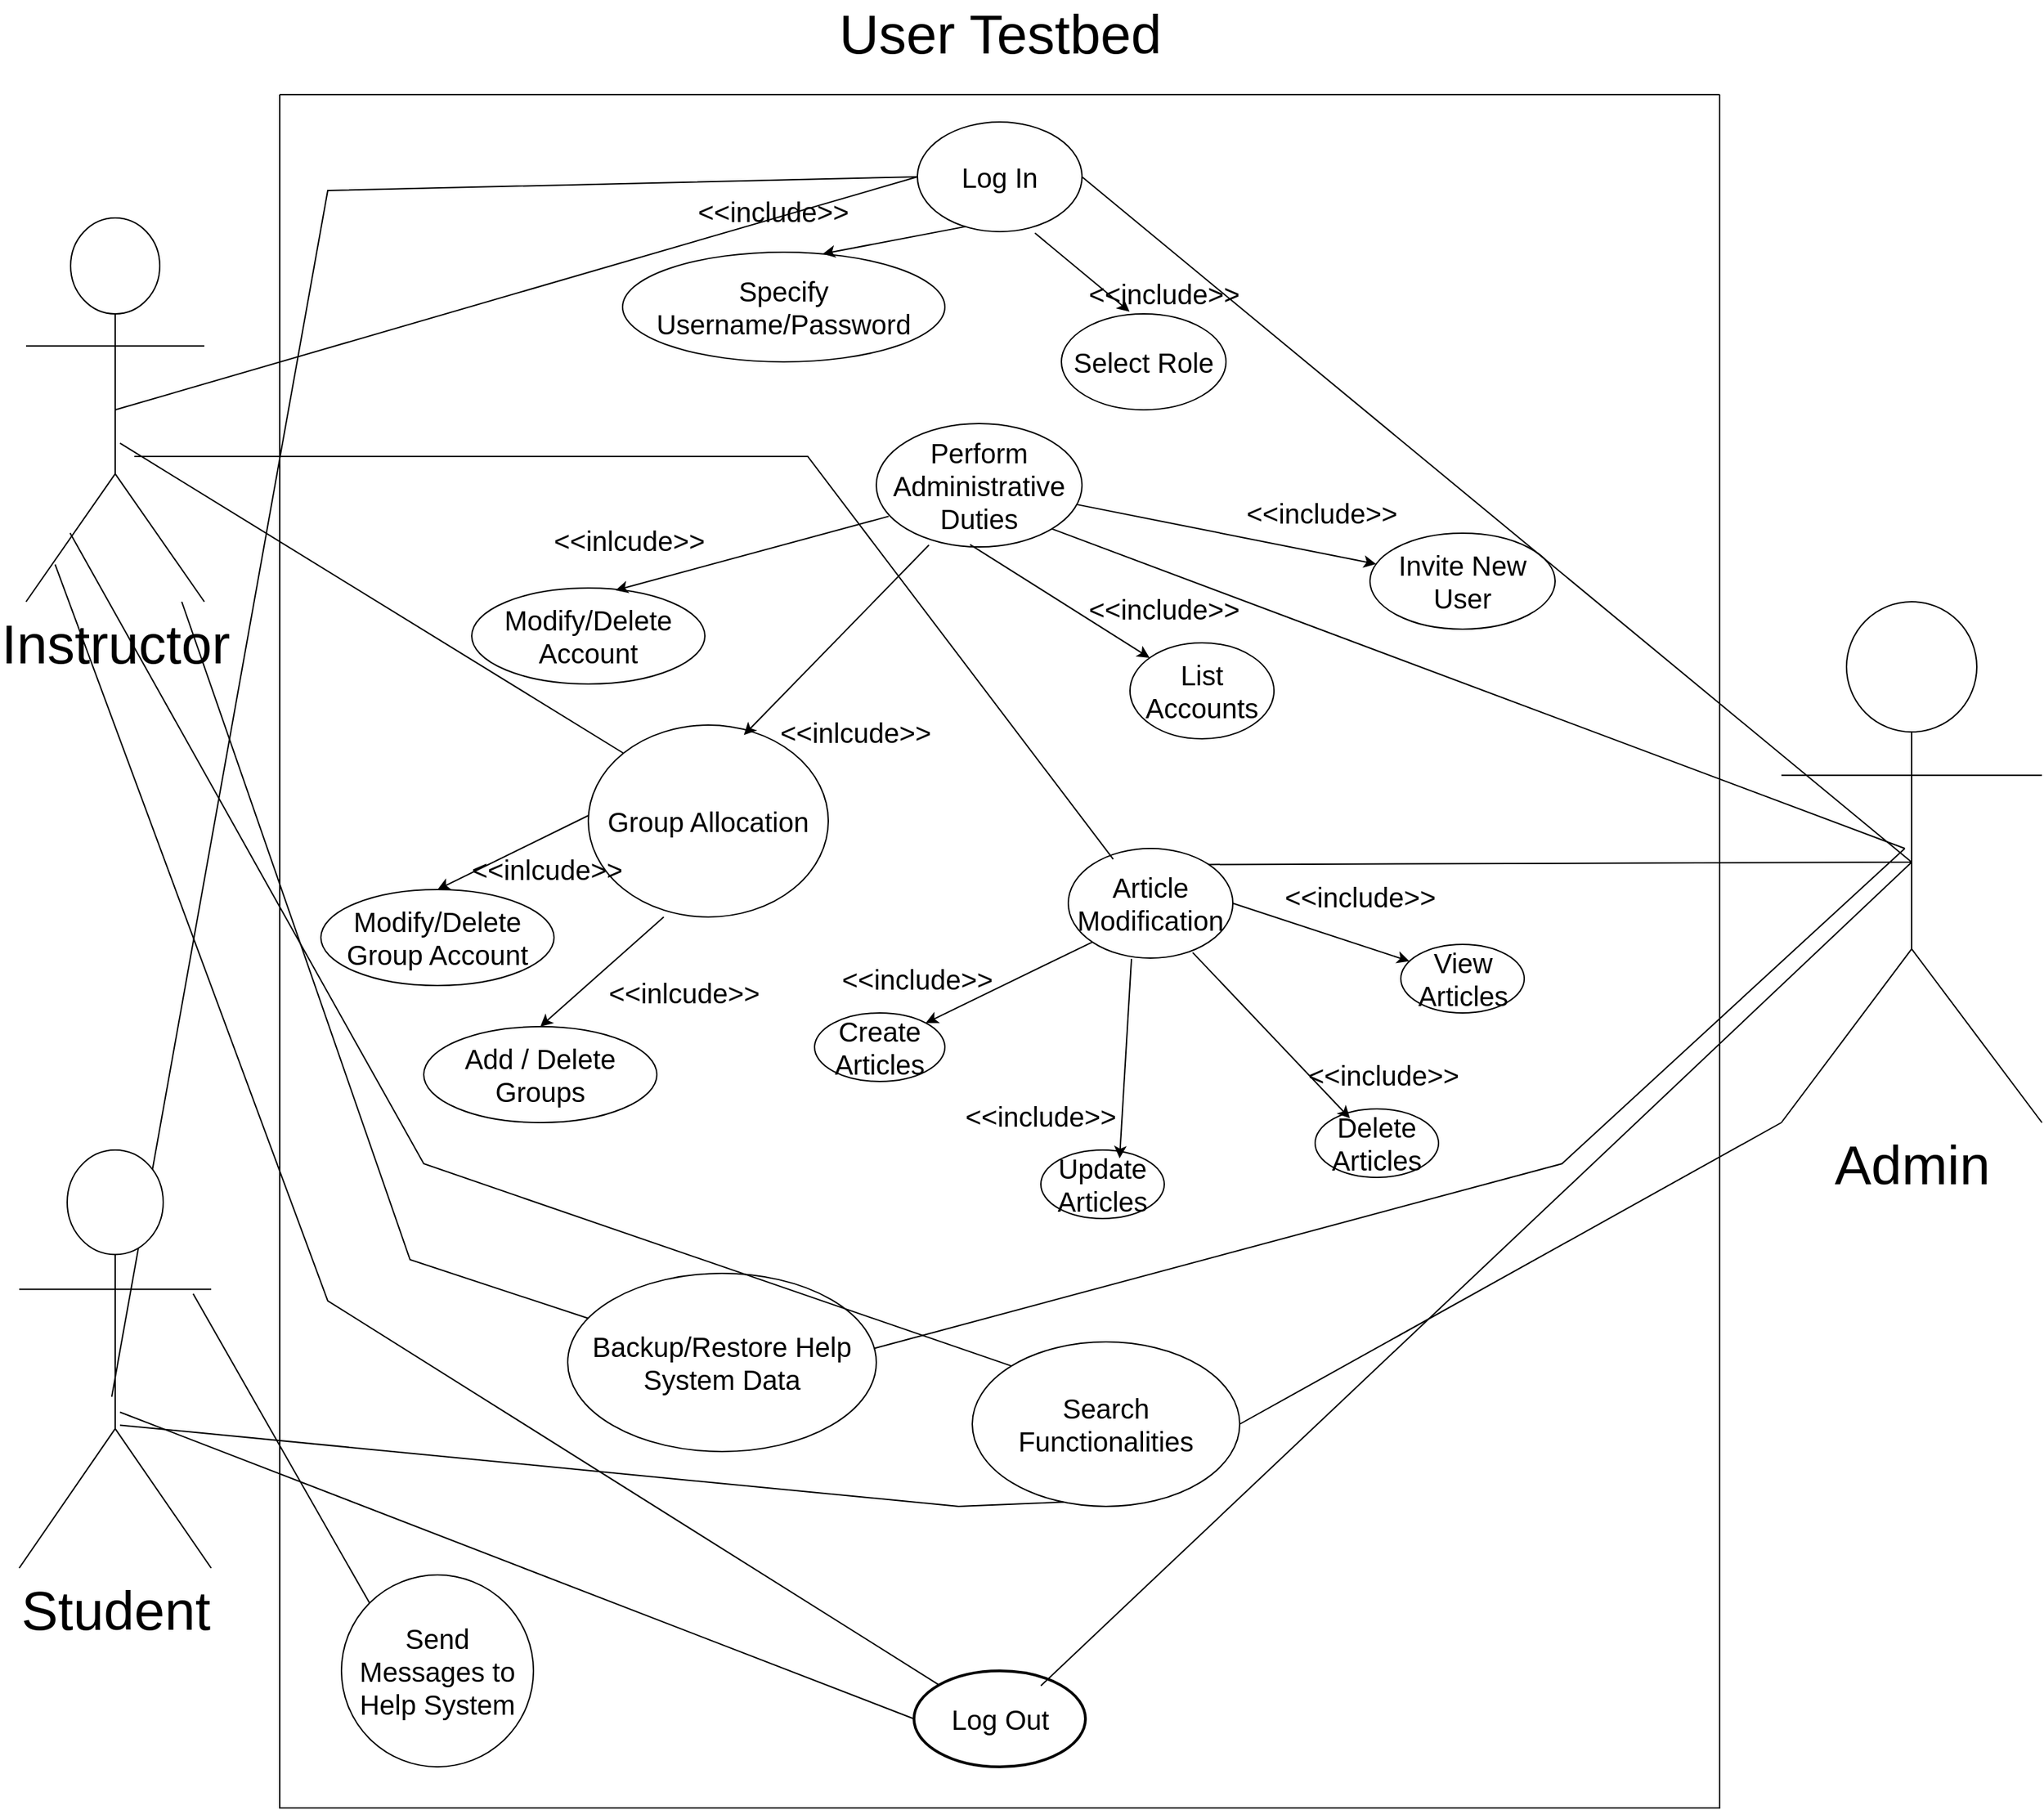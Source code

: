 <mxfile version="24.8.6">
  <diagram name="Page-1" id="LruVm3f_gUJ0hTBGyI3_">
    <mxGraphModel dx="2442" dy="1530" grid="1" gridSize="10" guides="1" tooltips="1" connect="1" arrows="1" fold="1" page="1" pageScale="1" pageWidth="850" pageHeight="1100" math="0" shadow="0">
      <root>
        <mxCell id="0" />
        <mxCell id="1" parent="0" />
        <mxCell id="wDu6coxrCI0hIiS3W681-1" value="" style="swimlane;startSize=0;" parent="1" vertex="1">
          <mxGeometry x="225" y="100" width="1050" height="1250" as="geometry" />
        </mxCell>
        <mxCell id="wDu6coxrCI0hIiS3W681-2" value="Log Out" style="strokeWidth=2;html=1;shape=mxgraph.flowchart.start_1;whiteSpace=wrap;fontSize=20;" parent="wDu6coxrCI0hIiS3W681-1" vertex="1">
          <mxGeometry x="462.5" y="1150" width="125" height="70" as="geometry" />
        </mxCell>
        <mxCell id="wDu6coxrCI0hIiS3W681-3" value="Log In" style="ellipse;whiteSpace=wrap;html=1;fontSize=20;" parent="wDu6coxrCI0hIiS3W681-1" vertex="1">
          <mxGeometry x="465" y="20" width="120" height="80" as="geometry" />
        </mxCell>
        <mxCell id="wDu6coxrCI0hIiS3W681-4" value="" style="endArrow=classic;html=1;rounded=0;exitX=0.714;exitY=1.013;exitDx=0;exitDy=0;entryX=0.414;entryY=-0.024;entryDx=0;entryDy=0;entryPerimeter=0;exitPerimeter=0;fontSize=20;" parent="wDu6coxrCI0hIiS3W681-1" source="wDu6coxrCI0hIiS3W681-3" target="wDu6coxrCI0hIiS3W681-7" edge="1">
          <mxGeometry width="50" height="50" relative="1" as="geometry">
            <mxPoint x="350" y="90" as="sourcePoint" />
            <mxPoint x="330" y="150" as="targetPoint" />
          </mxGeometry>
        </mxCell>
        <mxCell id="wDu6coxrCI0hIiS3W681-5" value="&amp;lt;&amp;lt;include&amp;gt;&amp;gt;" style="text;html=1;align=center;verticalAlign=middle;whiteSpace=wrap;rounded=0;fontSize=20;" parent="wDu6coxrCI0hIiS3W681-1" vertex="1">
          <mxGeometry x="615" y="130" width="60" height="30" as="geometry" />
        </mxCell>
        <mxCell id="wDu6coxrCI0hIiS3W681-6" value="Specify Username/Password" style="ellipse;whiteSpace=wrap;html=1;fontSize=20;" parent="wDu6coxrCI0hIiS3W681-1" vertex="1">
          <mxGeometry x="250" y="115" width="235" height="80" as="geometry" />
        </mxCell>
        <mxCell id="wDu6coxrCI0hIiS3W681-7" value="Select Role" style="ellipse;whiteSpace=wrap;html=1;fontSize=20;" parent="wDu6coxrCI0hIiS3W681-1" vertex="1">
          <mxGeometry x="570" y="160" width="120" height="70" as="geometry" />
        </mxCell>
        <mxCell id="wDu6coxrCI0hIiS3W681-8" value="" style="endArrow=classic;html=1;rounded=0;exitX=0.292;exitY=0.954;exitDx=0;exitDy=0;entryX=0.621;entryY=0.015;entryDx=0;entryDy=0;exitPerimeter=0;entryPerimeter=0;fontSize=20;" parent="wDu6coxrCI0hIiS3W681-1" source="wDu6coxrCI0hIiS3W681-3" target="wDu6coxrCI0hIiS3W681-6" edge="1">
          <mxGeometry width="50" height="50" relative="1" as="geometry">
            <mxPoint x="70" y="170" as="sourcePoint" />
            <mxPoint x="120" y="120" as="targetPoint" />
          </mxGeometry>
        </mxCell>
        <mxCell id="wDu6coxrCI0hIiS3W681-9" value="&amp;lt;&amp;lt;include&amp;gt;&amp;gt;" style="text;html=1;align=center;verticalAlign=middle;whiteSpace=wrap;rounded=0;fontSize=20;" parent="wDu6coxrCI0hIiS3W681-1" vertex="1">
          <mxGeometry x="330" y="70" width="60" height="30" as="geometry" />
        </mxCell>
        <mxCell id="wDu6coxrCI0hIiS3W681-10" value="Perform Administrative Duties" style="ellipse;whiteSpace=wrap;html=1;fontSize=20;" parent="wDu6coxrCI0hIiS3W681-1" vertex="1">
          <mxGeometry x="435" y="240" width="150" height="90" as="geometry" />
        </mxCell>
        <mxCell id="wDu6coxrCI0hIiS3W681-11" value="Modify/Delete Account" style="ellipse;whiteSpace=wrap;html=1;fontSize=20;" parent="wDu6coxrCI0hIiS3W681-1" vertex="1">
          <mxGeometry x="140" y="360" width="170" height="70" as="geometry" />
        </mxCell>
        <mxCell id="wDu6coxrCI0hIiS3W681-12" value="List Accounts" style="ellipse;whiteSpace=wrap;html=1;fontSize=20;" parent="wDu6coxrCI0hIiS3W681-1" vertex="1">
          <mxGeometry x="620" y="400" width="105" height="70" as="geometry" />
        </mxCell>
        <mxCell id="wDu6coxrCI0hIiS3W681-13" value="Invite New User" style="ellipse;whiteSpace=wrap;html=1;fontSize=20;" parent="wDu6coxrCI0hIiS3W681-1" vertex="1">
          <mxGeometry x="795" y="320" width="135" height="70" as="geometry" />
        </mxCell>
        <mxCell id="wDu6coxrCI0hIiS3W681-14" value="" style="endArrow=classic;html=1;rounded=0;exitX=0.06;exitY=0.752;exitDx=0;exitDy=0;exitPerimeter=0;entryX=0.617;entryY=0.024;entryDx=0;entryDy=0;entryPerimeter=0;fontSize=20;" parent="wDu6coxrCI0hIiS3W681-1" source="wDu6coxrCI0hIiS3W681-10" target="wDu6coxrCI0hIiS3W681-11" edge="1">
          <mxGeometry width="50" height="50" relative="1" as="geometry">
            <mxPoint x="260" y="340" as="sourcePoint" />
            <mxPoint x="310" y="290" as="targetPoint" />
          </mxGeometry>
        </mxCell>
        <mxCell id="wDu6coxrCI0hIiS3W681-15" value="" style="endArrow=classic;html=1;rounded=0;exitX=0.456;exitY=0.981;exitDx=0;exitDy=0;exitPerimeter=0;fontSize=20;" parent="wDu6coxrCI0hIiS3W681-1" source="wDu6coxrCI0hIiS3W681-10" target="wDu6coxrCI0hIiS3W681-12" edge="1">
          <mxGeometry width="50" height="50" relative="1" as="geometry">
            <mxPoint x="130" y="420" as="sourcePoint" />
            <mxPoint x="180" y="370" as="targetPoint" />
          </mxGeometry>
        </mxCell>
        <mxCell id="wDu6coxrCI0hIiS3W681-16" value="" style="endArrow=classic;html=1;rounded=0;fontSize=20;" parent="wDu6coxrCI0hIiS3W681-1" source="wDu6coxrCI0hIiS3W681-10" target="wDu6coxrCI0hIiS3W681-13" edge="1">
          <mxGeometry width="50" height="50" relative="1" as="geometry">
            <mxPoint x="120" y="390" as="sourcePoint" />
            <mxPoint x="170" y="340" as="targetPoint" />
          </mxGeometry>
        </mxCell>
        <mxCell id="wDu6coxrCI0hIiS3W681-17" value="&amp;lt;&amp;lt;inlcude&amp;gt;&amp;gt;" style="text;html=1;align=center;verticalAlign=middle;whiteSpace=wrap;rounded=0;fontSize=20;" parent="wDu6coxrCI0hIiS3W681-1" vertex="1">
          <mxGeometry x="225" y="310" width="60" height="30" as="geometry" />
        </mxCell>
        <mxCell id="wDu6coxrCI0hIiS3W681-18" value="&amp;lt;&amp;lt;include&amp;gt;&amp;gt;" style="text;html=1;align=center;verticalAlign=middle;whiteSpace=wrap;rounded=0;fontSize=20;" parent="wDu6coxrCI0hIiS3W681-1" vertex="1">
          <mxGeometry x="730" y="290" width="60" height="30" as="geometry" />
        </mxCell>
        <mxCell id="wDu6coxrCI0hIiS3W681-33" value="&amp;lt;&amp;lt;include&amp;gt;&amp;gt;" style="text;html=1;align=center;verticalAlign=middle;whiteSpace=wrap;rounded=0;fontSize=20;" parent="wDu6coxrCI0hIiS3W681-1" vertex="1">
          <mxGeometry x="615" y="360" width="60" height="30" as="geometry" />
        </mxCell>
        <mxCell id="aeuv3wMsK-wRUXpCHh5g-1" value="Article Modification" style="ellipse;whiteSpace=wrap;html=1;fontSize=20;" parent="wDu6coxrCI0hIiS3W681-1" vertex="1">
          <mxGeometry x="575" y="550" width="120" height="80" as="geometry" />
        </mxCell>
        <mxCell id="aeuv3wMsK-wRUXpCHh5g-4" value="Create Articles" style="ellipse;whiteSpace=wrap;html=1;fontSize=20;" parent="wDu6coxrCI0hIiS3W681-1" vertex="1">
          <mxGeometry x="390" y="670" width="95" height="50" as="geometry" />
        </mxCell>
        <mxCell id="aeuv3wMsK-wRUXpCHh5g-5" value="Delete Articles" style="ellipse;whiteSpace=wrap;html=1;fontSize=20;" parent="wDu6coxrCI0hIiS3W681-1" vertex="1">
          <mxGeometry x="755" y="740" width="90" height="50" as="geometry" />
        </mxCell>
        <mxCell id="aeuv3wMsK-wRUXpCHh5g-6" value="Update Articles" style="ellipse;whiteSpace=wrap;html=1;fontSize=20;" parent="wDu6coxrCI0hIiS3W681-1" vertex="1">
          <mxGeometry x="555" y="770" width="90" height="50" as="geometry" />
        </mxCell>
        <mxCell id="aeuv3wMsK-wRUXpCHh5g-7" value="View Articles" style="ellipse;whiteSpace=wrap;html=1;fontSize=20;" parent="wDu6coxrCI0hIiS3W681-1" vertex="1">
          <mxGeometry x="817.5" y="620" width="90" height="50" as="geometry" />
        </mxCell>
        <mxCell id="aeuv3wMsK-wRUXpCHh5g-11" value="" style="endArrow=classic;html=1;rounded=0;exitX=0;exitY=1;exitDx=0;exitDy=0;entryX=1;entryY=0;entryDx=0;entryDy=0;fontSize=20;" parent="wDu6coxrCI0hIiS3W681-1" source="aeuv3wMsK-wRUXpCHh5g-1" target="aeuv3wMsK-wRUXpCHh5g-4" edge="1">
          <mxGeometry width="50" height="50" relative="1" as="geometry">
            <mxPoint x="467" y="720" as="sourcePoint" />
            <mxPoint x="489" y="748" as="targetPoint" />
            <Array as="points" />
          </mxGeometry>
        </mxCell>
        <mxCell id="aeuv3wMsK-wRUXpCHh5g-12" value="" style="endArrow=classic;html=1;rounded=0;entryX=0.638;entryY=0.122;entryDx=0;entryDy=0;entryPerimeter=0;exitX=0.384;exitY=1.007;exitDx=0;exitDy=0;exitPerimeter=0;fontSize=20;" parent="wDu6coxrCI0hIiS3W681-1" source="aeuv3wMsK-wRUXpCHh5g-1" target="aeuv3wMsK-wRUXpCHh5g-6" edge="1">
          <mxGeometry width="50" height="50" relative="1" as="geometry">
            <mxPoint x="600" y="628" as="sourcePoint" />
            <mxPoint x="571" y="637" as="targetPoint" />
            <Array as="points" />
          </mxGeometry>
        </mxCell>
        <mxCell id="aeuv3wMsK-wRUXpCHh5g-13" value="" style="endArrow=classic;html=1;rounded=0;entryX=0.282;entryY=0.137;entryDx=0;entryDy=0;entryPerimeter=0;exitX=0.756;exitY=0.949;exitDx=0;exitDy=0;exitPerimeter=0;fontSize=20;" parent="wDu6coxrCI0hIiS3W681-1" source="aeuv3wMsK-wRUXpCHh5g-1" target="aeuv3wMsK-wRUXpCHh5g-5" edge="1">
          <mxGeometry width="50" height="50" relative="1" as="geometry">
            <mxPoint x="631" y="641" as="sourcePoint" />
            <mxPoint x="622" y="686" as="targetPoint" />
            <Array as="points" />
          </mxGeometry>
        </mxCell>
        <mxCell id="aeuv3wMsK-wRUXpCHh5g-14" value="" style="endArrow=classic;html=1;rounded=0;exitX=1;exitY=0.5;exitDx=0;exitDy=0;fontSize=20;" parent="wDu6coxrCI0hIiS3W681-1" source="aeuv3wMsK-wRUXpCHh5g-1" target="aeuv3wMsK-wRUXpCHh5g-7" edge="1">
          <mxGeometry width="50" height="50" relative="1" as="geometry">
            <mxPoint x="641" y="651" as="sourcePoint" />
            <mxPoint x="632" y="696" as="targetPoint" />
            <Array as="points" />
          </mxGeometry>
        </mxCell>
        <mxCell id="aeuv3wMsK-wRUXpCHh5g-15" value="&amp;lt;&amp;lt;include&amp;gt;&amp;gt;" style="text;html=1;align=center;verticalAlign=middle;whiteSpace=wrap;rounded=0;fontSize=20;" parent="wDu6coxrCI0hIiS3W681-1" vertex="1">
          <mxGeometry x="435" y="630" width="60" height="30" as="geometry" />
        </mxCell>
        <mxCell id="aeuv3wMsK-wRUXpCHh5g-16" value="&amp;lt;&amp;lt;include&amp;gt;&amp;gt;" style="text;html=1;align=center;verticalAlign=middle;whiteSpace=wrap;rounded=0;fontSize=20;" parent="wDu6coxrCI0hIiS3W681-1" vertex="1">
          <mxGeometry x="757.5" y="570" width="60" height="30" as="geometry" />
        </mxCell>
        <mxCell id="aeuv3wMsK-wRUXpCHh5g-17" value="&amp;lt;&amp;lt;include&amp;gt;&amp;gt;" style="text;html=1;align=center;verticalAlign=middle;whiteSpace=wrap;rounded=0;fontSize=20;" parent="wDu6coxrCI0hIiS3W681-1" vertex="1">
          <mxGeometry x="525" y="730" width="60" height="30" as="geometry" />
        </mxCell>
        <mxCell id="aeuv3wMsK-wRUXpCHh5g-20" value="&amp;lt;&amp;lt;include&amp;gt;&amp;gt;" style="text;html=1;align=center;verticalAlign=middle;whiteSpace=wrap;rounded=0;fontSize=20;" parent="wDu6coxrCI0hIiS3W681-1" vertex="1">
          <mxGeometry x="775" y="700" width="60" height="30" as="geometry" />
        </mxCell>
        <mxCell id="aeuv3wMsK-wRUXpCHh5g-22" value="Backup/Restore Help System Data" style="ellipse;whiteSpace=wrap;html=1;fontSize=20;" parent="wDu6coxrCI0hIiS3W681-1" vertex="1">
          <mxGeometry x="210" y="860" width="225" height="130" as="geometry" />
        </mxCell>
        <mxCell id="vYIK5bFlLDHWNMEJaTYZ-3" value="Group Allocation" style="ellipse;whiteSpace=wrap;html=1;fontSize=20;" parent="wDu6coxrCI0hIiS3W681-1" vertex="1">
          <mxGeometry x="225" y="460" width="175" height="140" as="geometry" />
        </mxCell>
        <mxCell id="vYIK5bFlLDHWNMEJaTYZ-6" value="&amp;lt;&amp;lt;inlcude&amp;gt;&amp;gt;" style="text;html=1;align=center;verticalAlign=middle;whiteSpace=wrap;rounded=0;fontSize=20;" parent="wDu6coxrCI0hIiS3W681-1" vertex="1">
          <mxGeometry x="390" y="450" width="60" height="30" as="geometry" />
        </mxCell>
        <mxCell id="vYIK5bFlLDHWNMEJaTYZ-7" value="" style="endArrow=classic;html=1;rounded=0;exitX=0.256;exitY=0.985;exitDx=0;exitDy=0;exitPerimeter=0;entryX=0.648;entryY=0.052;entryDx=0;entryDy=0;entryPerimeter=0;fontSize=20;" parent="wDu6coxrCI0hIiS3W681-1" source="wDu6coxrCI0hIiS3W681-10" target="vYIK5bFlLDHWNMEJaTYZ-3" edge="1">
          <mxGeometry width="50" height="50" relative="1" as="geometry">
            <mxPoint x="509" y="376" as="sourcePoint" />
            <mxPoint x="310" y="430" as="targetPoint" />
            <Array as="points">
              <mxPoint x="365" y="440" />
            </Array>
          </mxGeometry>
        </mxCell>
        <mxCell id="vYIK5bFlLDHWNMEJaTYZ-10" value="Modify/Delete Group Account" style="ellipse;whiteSpace=wrap;html=1;fontSize=20;direction=west;" parent="wDu6coxrCI0hIiS3W681-1" vertex="1">
          <mxGeometry x="30" y="580" width="170" height="70" as="geometry" />
        </mxCell>
        <mxCell id="vYIK5bFlLDHWNMEJaTYZ-14" value="Add / Delete Groups" style="ellipse;whiteSpace=wrap;html=1;fontSize=20;" parent="wDu6coxrCI0hIiS3W681-1" vertex="1">
          <mxGeometry x="105" y="680" width="170" height="70" as="geometry" />
        </mxCell>
        <mxCell id="vYIK5bFlLDHWNMEJaTYZ-15" value="" style="endArrow=classic;html=1;rounded=0;exitX=0.06;exitY=0.752;exitDx=0;exitDy=0;exitPerimeter=0;entryX=0.5;entryY=1;entryDx=0;entryDy=0;fontSize=20;" parent="wDu6coxrCI0hIiS3W681-1" target="vYIK5bFlLDHWNMEJaTYZ-10" edge="1">
          <mxGeometry width="50" height="50" relative="1" as="geometry">
            <mxPoint x="225" y="526" as="sourcePoint" />
            <mxPoint x="26" y="580" as="targetPoint" />
          </mxGeometry>
        </mxCell>
        <mxCell id="vYIK5bFlLDHWNMEJaTYZ-16" value="" style="endArrow=classic;html=1;rounded=0;exitX=0.06;exitY=0.752;exitDx=0;exitDy=0;exitPerimeter=0;entryX=0.5;entryY=0;entryDx=0;entryDy=0;fontSize=20;" parent="wDu6coxrCI0hIiS3W681-1" target="vYIK5bFlLDHWNMEJaTYZ-14" edge="1">
          <mxGeometry width="50" height="50" relative="1" as="geometry">
            <mxPoint x="280" y="600" as="sourcePoint" />
            <mxPoint x="170" y="654" as="targetPoint" />
          </mxGeometry>
        </mxCell>
        <mxCell id="vYIK5bFlLDHWNMEJaTYZ-18" value="" style="endArrow=none;html=1;rounded=0;exitX=0.5;exitY=0.5;exitDx=0;exitDy=0;exitPerimeter=0;entryX=0;entryY=0.5;entryDx=0;entryDy=0;" parent="wDu6coxrCI0hIiS3W681-1" target="wDu6coxrCI0hIiS3W681-3" edge="1">
          <mxGeometry width="50" height="50" relative="1" as="geometry">
            <mxPoint x="-122.5" y="950" as="sourcePoint" />
            <mxPoint x="462.5" y="780" as="targetPoint" />
            <Array as="points">
              <mxPoint x="35" y="70" />
            </Array>
          </mxGeometry>
        </mxCell>
        <mxCell id="vYIK5bFlLDHWNMEJaTYZ-21" value="" style="endArrow=none;html=1;rounded=0;exitX=1;exitY=1;exitDx=0;exitDy=0;" parent="wDu6coxrCI0hIiS3W681-1" source="wDu6coxrCI0hIiS3W681-10" edge="1">
          <mxGeometry width="50" height="50" relative="1" as="geometry">
            <mxPoint x="817.5" y="460" as="sourcePoint" />
            <mxPoint x="1185" y="550" as="targetPoint" />
          </mxGeometry>
        </mxCell>
        <mxCell id="vYIK5bFlLDHWNMEJaTYZ-25" value="&amp;lt;&amp;lt;inlcude&amp;gt;&amp;gt;" style="text;html=1;align=center;verticalAlign=middle;whiteSpace=wrap;rounded=0;fontSize=20;" parent="wDu6coxrCI0hIiS3W681-1" vertex="1">
          <mxGeometry x="265" y="640" width="60" height="30" as="geometry" />
        </mxCell>
        <mxCell id="vYIK5bFlLDHWNMEJaTYZ-26" value="&amp;lt;&amp;lt;inlcude&amp;gt;&amp;gt;" style="text;html=1;align=center;verticalAlign=middle;whiteSpace=wrap;rounded=0;fontSize=20;" parent="wDu6coxrCI0hIiS3W681-1" vertex="1">
          <mxGeometry x="165" y="550" width="60" height="30" as="geometry" />
        </mxCell>
        <mxCell id="vYIK5bFlLDHWNMEJaTYZ-31" value="Send Messages to Help System" style="ellipse;whiteSpace=wrap;html=1;fontSize=20;" parent="wDu6coxrCI0hIiS3W681-1" vertex="1">
          <mxGeometry x="45" y="1080" width="140" height="140" as="geometry" />
        </mxCell>
        <mxCell id="vYIK5bFlLDHWNMEJaTYZ-35" value="&lt;font style=&quot;font-size: 20px;&quot;&gt;Search Functionalities&lt;/font&gt;" style="ellipse;whiteSpace=wrap;html=1;" parent="wDu6coxrCI0hIiS3W681-1" vertex="1">
          <mxGeometry x="505" y="910" width="195" height="120" as="geometry" />
        </mxCell>
        <mxCell id="wDu6coxrCI0hIiS3W681-21" value="Admin" style="shape=umlActor;verticalLabelPosition=bottom;verticalAlign=top;html=1;outlineConnect=0;fontSize=40;" parent="1" vertex="1">
          <mxGeometry x="1320" y="470" width="190" height="380" as="geometry" />
        </mxCell>
        <mxCell id="wDu6coxrCI0hIiS3W681-22" value="Instructor" style="shape=umlActor;verticalLabelPosition=bottom;verticalAlign=top;html=1;fontSize=40;" parent="1" vertex="1">
          <mxGeometry x="40" y="190" width="130" height="280" as="geometry" />
        </mxCell>
        <mxCell id="wDu6coxrCI0hIiS3W681-23" value="Student" style="shape=umlActor;verticalLabelPosition=bottom;verticalAlign=top;html=1;fontSize=40;" parent="1" vertex="1">
          <mxGeometry x="35" y="870" width="140" height="305" as="geometry" />
        </mxCell>
        <mxCell id="wDu6coxrCI0hIiS3W681-34" value="User Testbed" style="text;html=1;align=center;verticalAlign=middle;whiteSpace=wrap;rounded=0;fontSize=40;" parent="1" vertex="1">
          <mxGeometry x="587.5" y="40" width="325" height="30" as="geometry" />
        </mxCell>
        <mxCell id="vYIK5bFlLDHWNMEJaTYZ-17" value="" style="endArrow=none;html=1;rounded=0;exitX=0.5;exitY=0.5;exitDx=0;exitDy=0;exitPerimeter=0;entryX=0;entryY=0.5;entryDx=0;entryDy=0;" parent="1" source="wDu6coxrCI0hIiS3W681-22" target="wDu6coxrCI0hIiS3W681-3" edge="1">
          <mxGeometry width="50" height="50" relative="1" as="geometry">
            <mxPoint x="310" y="310" as="sourcePoint" />
            <mxPoint x="360" y="260" as="targetPoint" />
          </mxGeometry>
        </mxCell>
        <mxCell id="vYIK5bFlLDHWNMEJaTYZ-19" value="" style="endArrow=none;html=1;rounded=0;exitX=1;exitY=0.5;exitDx=0;exitDy=0;entryX=0.5;entryY=0.5;entryDx=0;entryDy=0;entryPerimeter=0;" parent="1" source="wDu6coxrCI0hIiS3W681-3" target="wDu6coxrCI0hIiS3W681-21" edge="1">
          <mxGeometry width="50" height="50" relative="1" as="geometry">
            <mxPoint x="970" y="1040" as="sourcePoint" />
            <mxPoint x="1557.5" y="150" as="targetPoint" />
          </mxGeometry>
        </mxCell>
        <mxCell id="vYIK5bFlLDHWNMEJaTYZ-20" value="" style="endArrow=none;html=1;rounded=0;entryX=0;entryY=0;entryDx=0;entryDy=0;exitX=0.527;exitY=0.587;exitDx=0;exitDy=0;exitPerimeter=0;" parent="1" source="wDu6coxrCI0hIiS3W681-22" target="vYIK5bFlLDHWNMEJaTYZ-3" edge="1">
          <mxGeometry width="50" height="50" relative="1" as="geometry">
            <mxPoint x="340" y="340" as="sourcePoint" />
            <mxPoint x="390" y="290" as="targetPoint" />
          </mxGeometry>
        </mxCell>
        <mxCell id="vYIK5bFlLDHWNMEJaTYZ-22" value="" style="endArrow=none;html=1;rounded=0;" parent="1" source="wDu6coxrCI0hIiS3W681-22" target="aeuv3wMsK-wRUXpCHh5g-22" edge="1">
          <mxGeometry width="50" height="50" relative="1" as="geometry">
            <mxPoint x="50" y="680" as="sourcePoint" />
            <mxPoint x="485" y="601" as="targetPoint" />
            <Array as="points">
              <mxPoint x="320" y="950" />
            </Array>
          </mxGeometry>
        </mxCell>
        <mxCell id="vYIK5bFlLDHWNMEJaTYZ-23" value="" style="endArrow=none;html=1;rounded=0;exitX=0.525;exitY=0.658;exitDx=0;exitDy=0;exitPerimeter=0;entryX=0.342;entryY=0.974;entryDx=0;entryDy=0;entryPerimeter=0;" parent="1" source="wDu6coxrCI0hIiS3W681-23" target="vYIK5bFlLDHWNMEJaTYZ-35" edge="1">
          <mxGeometry width="50" height="50" relative="1" as="geometry">
            <mxPoint x="350" y="1200" as="sourcePoint" />
            <mxPoint x="210" y="1090" as="targetPoint" />
            <Array as="points">
              <mxPoint x="720" y="1130" />
            </Array>
          </mxGeometry>
        </mxCell>
        <mxCell id="vYIK5bFlLDHWNMEJaTYZ-24" value="" style="endArrow=none;html=1;rounded=0;entryX=0.5;entryY=0.5;entryDx=0;entryDy=0;entryPerimeter=0;exitX=1;exitY=0;exitDx=0;exitDy=0;" parent="1" source="aeuv3wMsK-wRUXpCHh5g-1" target="wDu6coxrCI0hIiS3W681-21" edge="1">
          <mxGeometry width="50" height="50" relative="1" as="geometry">
            <mxPoint x="1200" y="700" as="sourcePoint" />
            <mxPoint x="1250" y="650" as="targetPoint" />
          </mxGeometry>
        </mxCell>
        <mxCell id="vYIK5bFlLDHWNMEJaTYZ-27" value="" style="endArrow=none;html=1;rounded=0;exitX=0.525;exitY=0.627;exitDx=0;exitDy=0;exitPerimeter=0;entryX=0;entryY=0.5;entryDx=0;entryDy=0;entryPerimeter=0;" parent="1" source="wDu6coxrCI0hIiS3W681-23" target="wDu6coxrCI0hIiS3W681-2" edge="1">
          <mxGeometry width="50" height="50" relative="1" as="geometry">
            <mxPoint x="118" y="1081" as="sourcePoint" />
            <mxPoint x="530" y="1100" as="targetPoint" />
          </mxGeometry>
        </mxCell>
        <mxCell id="vYIK5bFlLDHWNMEJaTYZ-29" value="" style="endArrow=none;html=1;rounded=0;exitX=0.163;exitY=0.903;exitDx=0;exitDy=0;exitPerimeter=0;entryX=0.145;entryY=0.145;entryDx=0;entryDy=0;entryPerimeter=0;" parent="1" source="wDu6coxrCI0hIiS3W681-22" target="wDu6coxrCI0hIiS3W681-2" edge="1">
          <mxGeometry width="50" height="50" relative="1" as="geometry">
            <mxPoint x="157" y="480" as="sourcePoint" />
            <mxPoint x="552" y="1067" as="targetPoint" />
            <Array as="points">
              <mxPoint x="260" y="980" />
            </Array>
          </mxGeometry>
        </mxCell>
        <mxCell id="vYIK5bFlLDHWNMEJaTYZ-30" value="" style="endArrow=none;html=1;rounded=0;exitX=0.74;exitY=0.155;exitDx=0;exitDy=0;exitPerimeter=0;entryX=0.5;entryY=0.5;entryDx=0;entryDy=0;entryPerimeter=0;" parent="1" source="wDu6coxrCI0hIiS3W681-2" target="wDu6coxrCI0hIiS3W681-21" edge="1">
          <mxGeometry width="50" height="50" relative="1" as="geometry">
            <mxPoint x="1130" y="1063" as="sourcePoint" />
            <mxPoint x="1425" y="670" as="targetPoint" />
          </mxGeometry>
        </mxCell>
        <mxCell id="vYIK5bFlLDHWNMEJaTYZ-32" value="" style="endArrow=none;html=1;rounded=0;exitX=0.906;exitY=0.344;exitDx=0;exitDy=0;exitPerimeter=0;entryX=0;entryY=0;entryDx=0;entryDy=0;" parent="1" source="wDu6coxrCI0hIiS3W681-23" target="vYIK5bFlLDHWNMEJaTYZ-31" edge="1">
          <mxGeometry width="50" height="50" relative="1" as="geometry">
            <mxPoint x="118" y="1081" as="sourcePoint" />
            <mxPoint x="530" y="1100" as="targetPoint" />
          </mxGeometry>
        </mxCell>
        <mxCell id="vYIK5bFlLDHWNMEJaTYZ-36" value="" style="endArrow=none;html=1;rounded=0;entryX=0;entryY=1;entryDx=0;entryDy=0;entryPerimeter=0;exitX=1;exitY=0.5;exitDx=0;exitDy=0;" parent="1" source="vYIK5bFlLDHWNMEJaTYZ-35" target="wDu6coxrCI0hIiS3W681-21" edge="1">
          <mxGeometry width="50" height="50" relative="1" as="geometry">
            <mxPoint x="1130" y="1063" as="sourcePoint" />
            <mxPoint x="1425" y="670" as="targetPoint" />
          </mxGeometry>
        </mxCell>
        <mxCell id="vYIK5bFlLDHWNMEJaTYZ-37" value="" style="endArrow=none;html=1;rounded=0;entryX=0;entryY=0;entryDx=0;entryDy=0;exitX=0.247;exitY=0.821;exitDx=0;exitDy=0;exitPerimeter=0;" parent="1" source="wDu6coxrCI0hIiS3W681-22" target="vYIK5bFlLDHWNMEJaTYZ-35" edge="1">
          <mxGeometry width="50" height="50" relative="1" as="geometry">
            <mxPoint x="130" y="550" as="sourcePoint" />
            <mxPoint x="463" y="1010" as="targetPoint" />
            <Array as="points">
              <mxPoint x="330" y="880" />
            </Array>
          </mxGeometry>
        </mxCell>
        <mxCell id="kQldB-hB7vgqAeeFddyo-1" value="" style="endArrow=none;html=1;rounded=0;exitX=0.993;exitY=0.421;exitDx=0;exitDy=0;exitPerimeter=0;" edge="1" parent="1" source="aeuv3wMsK-wRUXpCHh5g-22">
          <mxGeometry width="50" height="50" relative="1" as="geometry">
            <mxPoint x="912" y="672" as="sourcePoint" />
            <mxPoint x="1410" y="650" as="targetPoint" />
            <Array as="points">
              <mxPoint x="1160" y="880" />
            </Array>
          </mxGeometry>
        </mxCell>
        <mxCell id="kQldB-hB7vgqAeeFddyo-2" value="" style="endArrow=none;html=1;rounded=0;entryX=0.273;entryY=0.098;entryDx=0;entryDy=0;exitX=0.527;exitY=0.587;exitDx=0;exitDy=0;exitPerimeter=0;entryPerimeter=0;" edge="1" parent="1" target="aeuv3wMsK-wRUXpCHh5g-1">
          <mxGeometry width="50" height="50" relative="1" as="geometry">
            <mxPoint x="119" y="364" as="sourcePoint" />
            <mxPoint x="486" y="590" as="targetPoint" />
            <Array as="points">
              <mxPoint x="610" y="364" />
            </Array>
          </mxGeometry>
        </mxCell>
      </root>
    </mxGraphModel>
  </diagram>
</mxfile>
